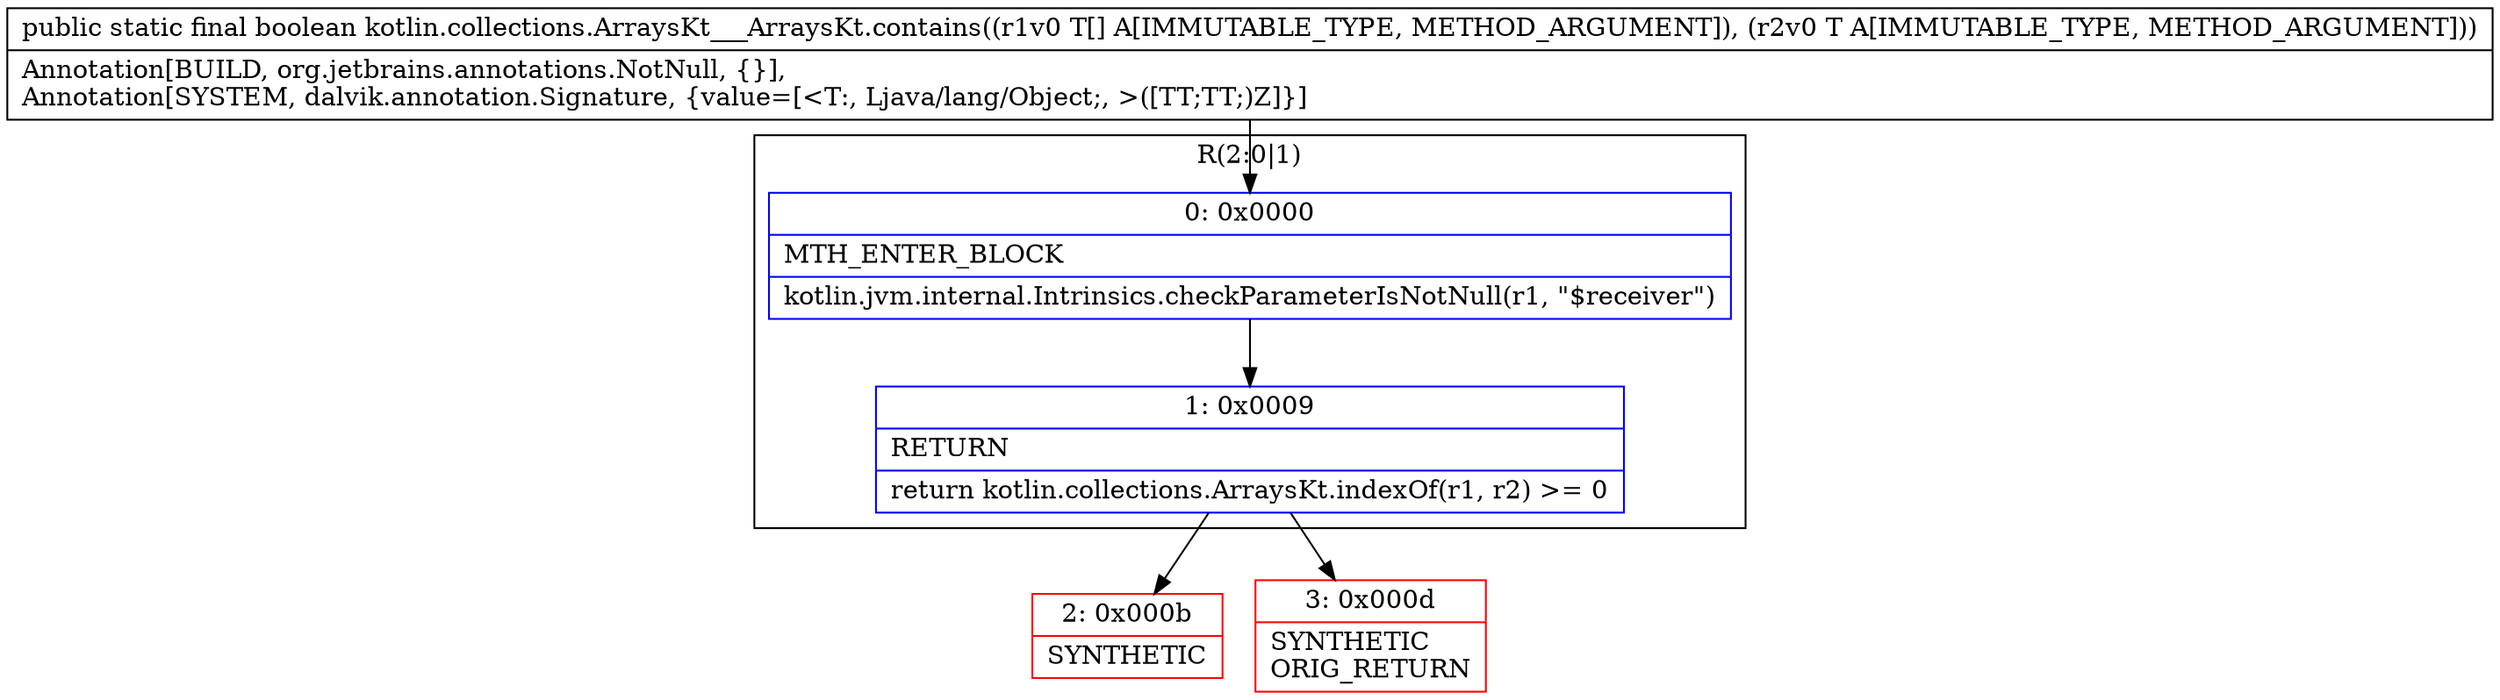 digraph "CFG forkotlin.collections.ArraysKt___ArraysKt.contains([Ljava\/lang\/Object;Ljava\/lang\/Object;)Z" {
subgraph cluster_Region_457152772 {
label = "R(2:0|1)";
node [shape=record,color=blue];
Node_0 [shape=record,label="{0\:\ 0x0000|MTH_ENTER_BLOCK\l|kotlin.jvm.internal.Intrinsics.checkParameterIsNotNull(r1, \"$receiver\")\l}"];
Node_1 [shape=record,label="{1\:\ 0x0009|RETURN\l|return kotlin.collections.ArraysKt.indexOf(r1, r2) \>= 0\l}"];
}
Node_2 [shape=record,color=red,label="{2\:\ 0x000b|SYNTHETIC\l}"];
Node_3 [shape=record,color=red,label="{3\:\ 0x000d|SYNTHETIC\lORIG_RETURN\l}"];
MethodNode[shape=record,label="{public static final boolean kotlin.collections.ArraysKt___ArraysKt.contains((r1v0 T[] A[IMMUTABLE_TYPE, METHOD_ARGUMENT]), (r2v0 T A[IMMUTABLE_TYPE, METHOD_ARGUMENT]))  | Annotation[BUILD, org.jetbrains.annotations.NotNull, \{\}], \lAnnotation[SYSTEM, dalvik.annotation.Signature, \{value=[\<T:, Ljava\/lang\/Object;, \>([TT;TT;)Z]\}]\l}"];
MethodNode -> Node_0;
Node_0 -> Node_1;
Node_1 -> Node_2;
Node_1 -> Node_3;
}

